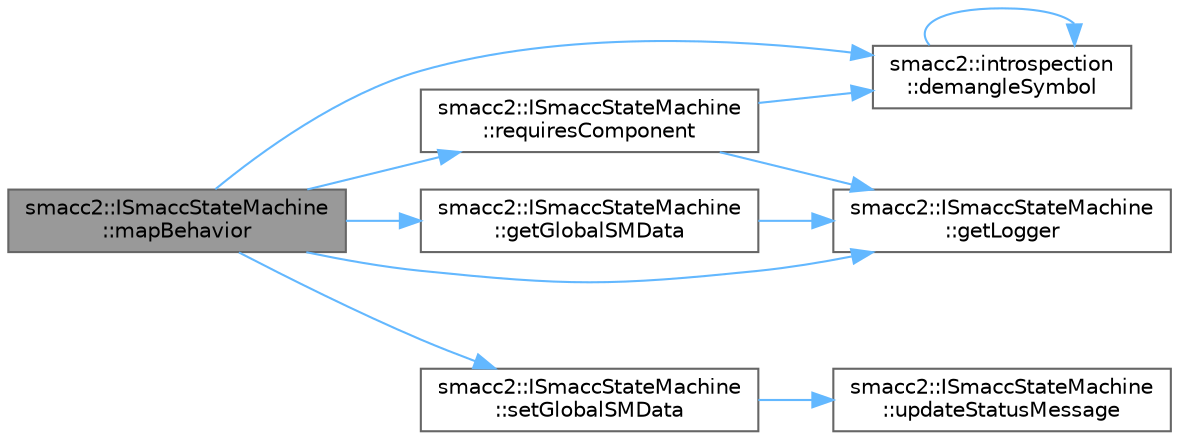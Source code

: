 digraph "smacc2::ISmaccStateMachine::mapBehavior"
{
 // LATEX_PDF_SIZE
  bgcolor="transparent";
  edge [fontname=Helvetica,fontsize=10,labelfontname=Helvetica,labelfontsize=10];
  node [fontname=Helvetica,fontsize=10,shape=box,height=0.2,width=0.4];
  rankdir="LR";
  Node1 [label="smacc2::ISmaccStateMachine\l::mapBehavior",height=0.2,width=0.4,color="gray40", fillcolor="grey60", style="filled", fontcolor="black",tooltip=" "];
  Node1 -> Node2 [color="steelblue1",style="solid"];
  Node2 [label="smacc2::introspection\l::demangleSymbol",height=0.2,width=0.4,color="grey40", fillcolor="white", style="filled",URL="$namespacesmacc2_1_1introspection.html#aba19132e50f25adee919c2504ae6a3a2",tooltip=" "];
  Node2 -> Node2 [color="steelblue1",style="solid"];
  Node1 -> Node3 [color="steelblue1",style="solid"];
  Node3 [label="smacc2::ISmaccStateMachine\l::getGlobalSMData",height=0.2,width=0.4,color="grey40", fillcolor="white", style="filled",URL="$classsmacc2_1_1ISmaccStateMachine.html#a2047828666098a8271e3416e90c747b5",tooltip=" "];
  Node3 -> Node4 [color="steelblue1",style="solid"];
  Node4 [label="smacc2::ISmaccStateMachine\l::getLogger",height=0.2,width=0.4,color="grey40", fillcolor="white", style="filled",URL="$classsmacc2_1_1ISmaccStateMachine.html#acc4b310700e4256383d28f56217c3ce1",tooltip=" "];
  Node1 -> Node4 [color="steelblue1",style="solid"];
  Node1 -> Node5 [color="steelblue1",style="solid"];
  Node5 [label="smacc2::ISmaccStateMachine\l::requiresComponent",height=0.2,width=0.4,color="grey40", fillcolor="white", style="filled",URL="$classsmacc2_1_1ISmaccStateMachine.html#afbe5b18dd32292e519716ec8aa75d29b",tooltip=" "];
  Node5 -> Node2 [color="steelblue1",style="solid"];
  Node5 -> Node4 [color="steelblue1",style="solid"];
  Node1 -> Node6 [color="steelblue1",style="solid"];
  Node6 [label="smacc2::ISmaccStateMachine\l::setGlobalSMData",height=0.2,width=0.4,color="grey40", fillcolor="white", style="filled",URL="$classsmacc2_1_1ISmaccStateMachine.html#a3ac59a1919a28553fb8bea0509fc58c4",tooltip=" "];
  Node6 -> Node7 [color="steelblue1",style="solid"];
  Node7 [label="smacc2::ISmaccStateMachine\l::updateStatusMessage",height=0.2,width=0.4,color="grey40", fillcolor="white", style="filled",URL="$classsmacc2_1_1ISmaccStateMachine.html#af4f58396fd87d4f94299ddb624f154fa",tooltip=" "];
}
